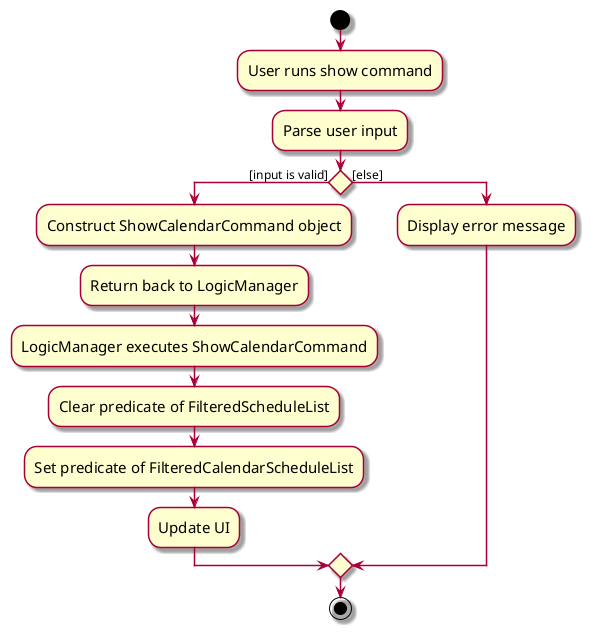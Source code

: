 @startuml
skin rose
skinparam ActivityFontSize 15
skinparam ArrowFontSize 12
start
:User runs show command;

'Since the beta syntax does not support placing the condition outside the
'diamond we place it as the true branch instead.

:Parse user input;

if () then ([input is valid])
    :Construct ShowCalendarCommand object;
    :Return back to LogicManager;
    :LogicManager executes ShowCalendarCommand;
    :Clear predicate of FilteredScheduleList;
    :Set predicate of FilteredCalendarScheduleList;
    :Update UI;
else ([else])
    :Display error message;
endif
stop
@enduml
